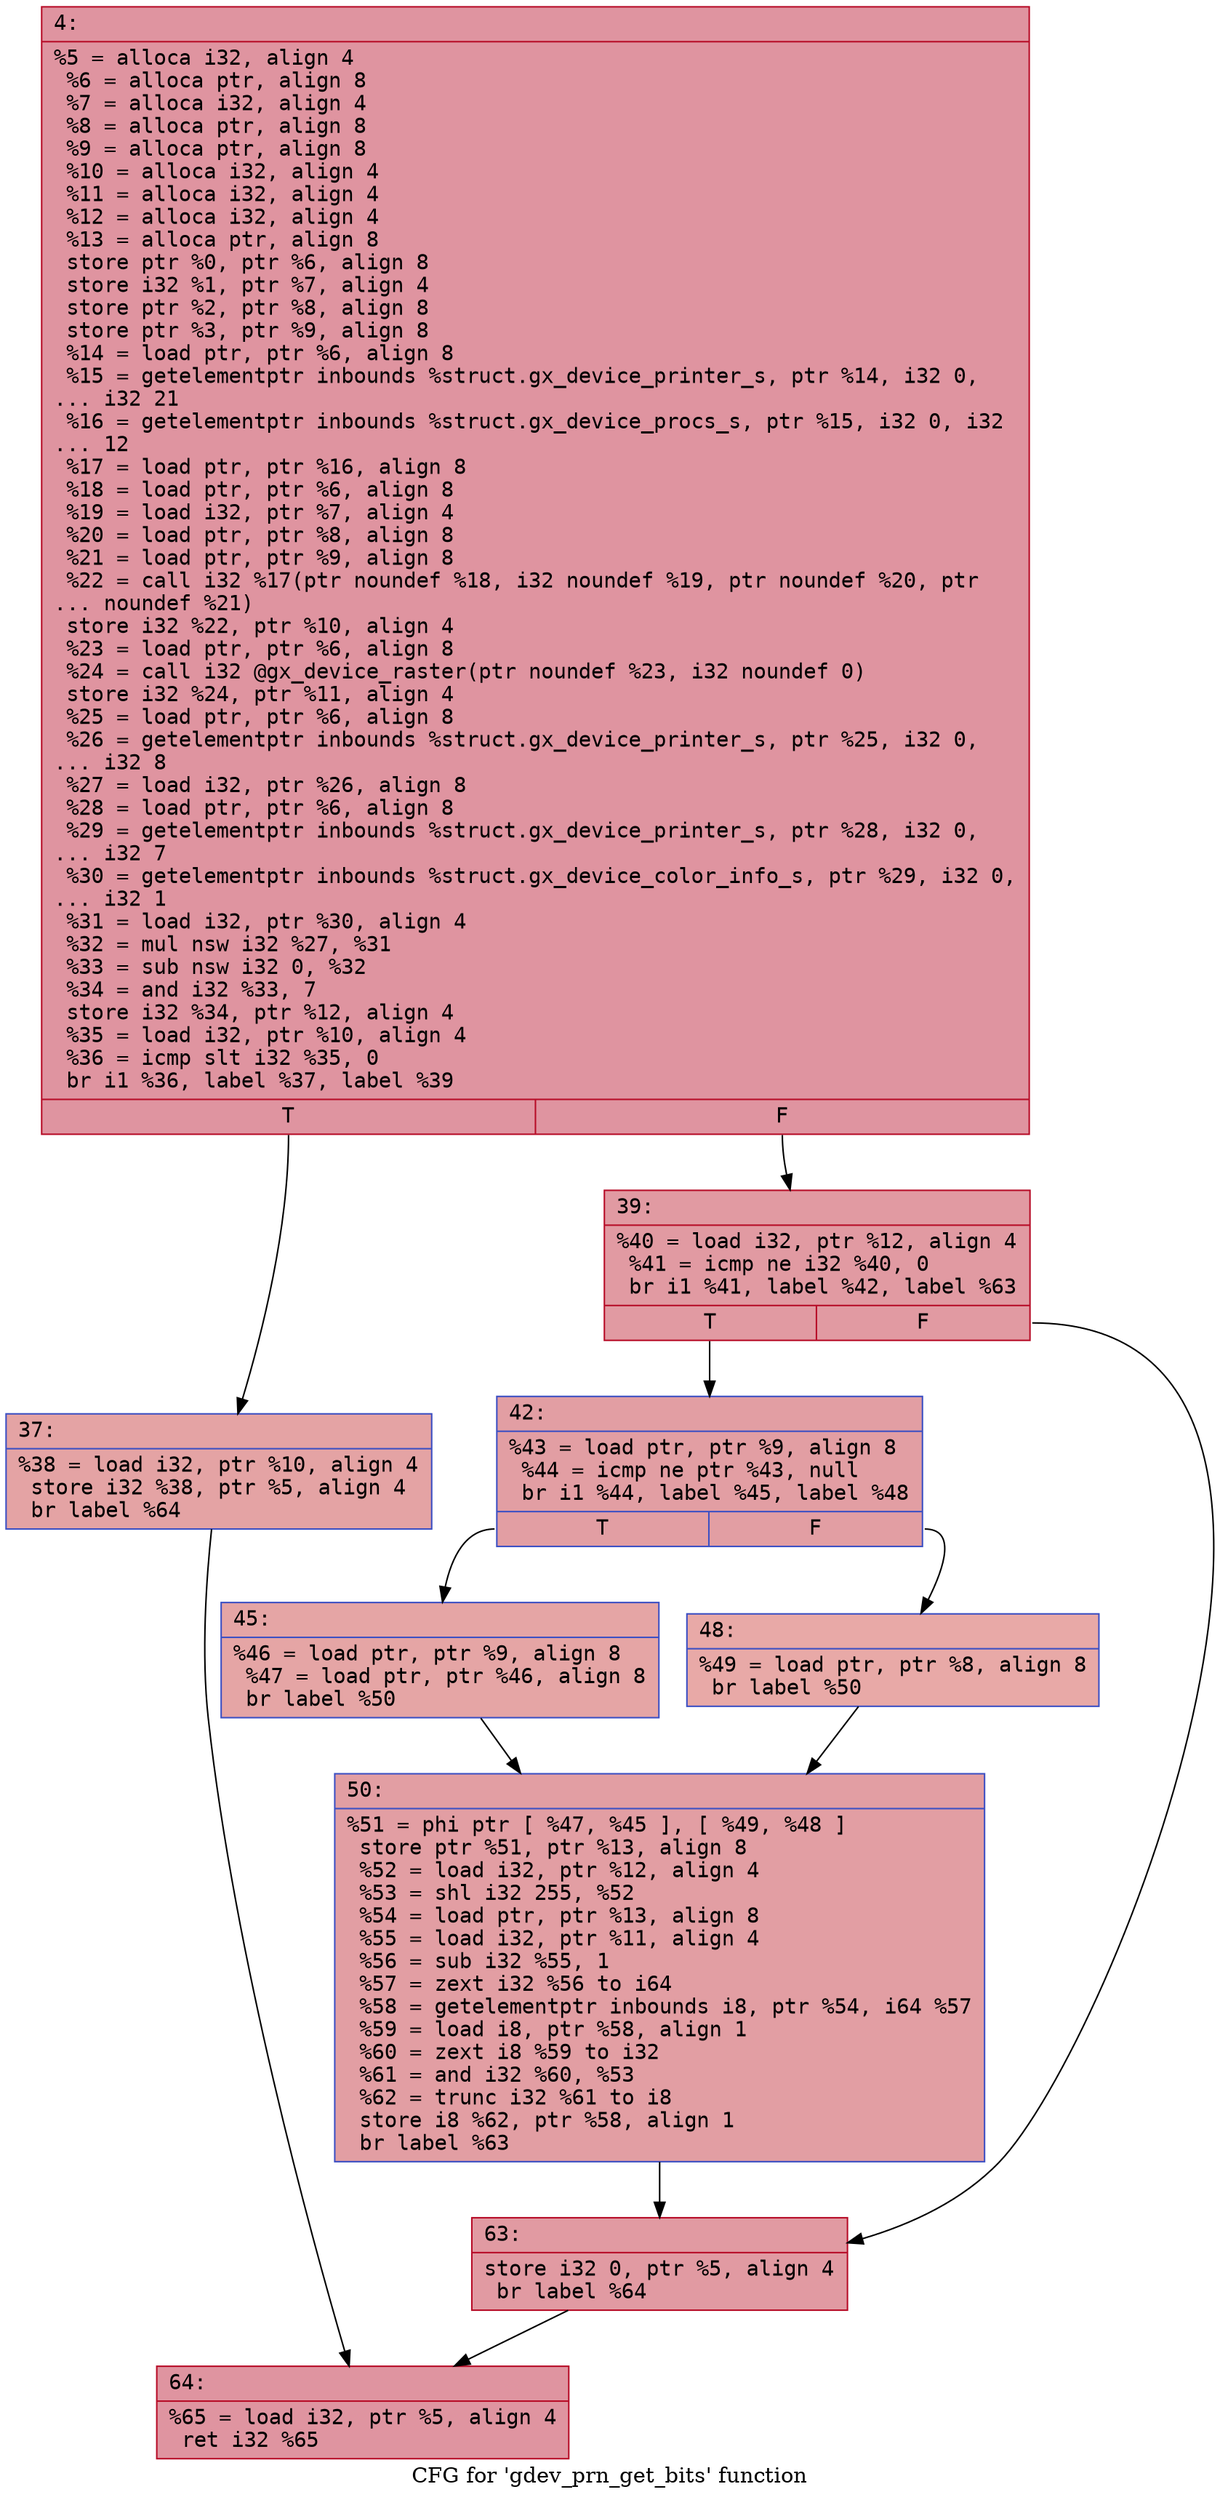 digraph "CFG for 'gdev_prn_get_bits' function" {
	label="CFG for 'gdev_prn_get_bits' function";

	Node0x600001403a20 [shape=record,color="#b70d28ff", style=filled, fillcolor="#b70d2870" fontname="Courier",label="{4:\l|  %5 = alloca i32, align 4\l  %6 = alloca ptr, align 8\l  %7 = alloca i32, align 4\l  %8 = alloca ptr, align 8\l  %9 = alloca ptr, align 8\l  %10 = alloca i32, align 4\l  %11 = alloca i32, align 4\l  %12 = alloca i32, align 4\l  %13 = alloca ptr, align 8\l  store ptr %0, ptr %6, align 8\l  store i32 %1, ptr %7, align 4\l  store ptr %2, ptr %8, align 8\l  store ptr %3, ptr %9, align 8\l  %14 = load ptr, ptr %6, align 8\l  %15 = getelementptr inbounds %struct.gx_device_printer_s, ptr %14, i32 0,\l... i32 21\l  %16 = getelementptr inbounds %struct.gx_device_procs_s, ptr %15, i32 0, i32\l... 12\l  %17 = load ptr, ptr %16, align 8\l  %18 = load ptr, ptr %6, align 8\l  %19 = load i32, ptr %7, align 4\l  %20 = load ptr, ptr %8, align 8\l  %21 = load ptr, ptr %9, align 8\l  %22 = call i32 %17(ptr noundef %18, i32 noundef %19, ptr noundef %20, ptr\l... noundef %21)\l  store i32 %22, ptr %10, align 4\l  %23 = load ptr, ptr %6, align 8\l  %24 = call i32 @gx_device_raster(ptr noundef %23, i32 noundef 0)\l  store i32 %24, ptr %11, align 4\l  %25 = load ptr, ptr %6, align 8\l  %26 = getelementptr inbounds %struct.gx_device_printer_s, ptr %25, i32 0,\l... i32 8\l  %27 = load i32, ptr %26, align 8\l  %28 = load ptr, ptr %6, align 8\l  %29 = getelementptr inbounds %struct.gx_device_printer_s, ptr %28, i32 0,\l... i32 7\l  %30 = getelementptr inbounds %struct.gx_device_color_info_s, ptr %29, i32 0,\l... i32 1\l  %31 = load i32, ptr %30, align 4\l  %32 = mul nsw i32 %27, %31\l  %33 = sub nsw i32 0, %32\l  %34 = and i32 %33, 7\l  store i32 %34, ptr %12, align 4\l  %35 = load i32, ptr %10, align 4\l  %36 = icmp slt i32 %35, 0\l  br i1 %36, label %37, label %39\l|{<s0>T|<s1>F}}"];
	Node0x600001403a20:s0 -> Node0x600001403a70[tooltip="4 -> 37\nProbability 37.50%" ];
	Node0x600001403a20:s1 -> Node0x600001403ac0[tooltip="4 -> 39\nProbability 62.50%" ];
	Node0x600001403a70 [shape=record,color="#3d50c3ff", style=filled, fillcolor="#c32e3170" fontname="Courier",label="{37:\l|  %38 = load i32, ptr %10, align 4\l  store i32 %38, ptr %5, align 4\l  br label %64\l}"];
	Node0x600001403a70 -> Node0x600001403ca0[tooltip="37 -> 64\nProbability 100.00%" ];
	Node0x600001403ac0 [shape=record,color="#b70d28ff", style=filled, fillcolor="#bb1b2c70" fontname="Courier",label="{39:\l|  %40 = load i32, ptr %12, align 4\l  %41 = icmp ne i32 %40, 0\l  br i1 %41, label %42, label %63\l|{<s0>T|<s1>F}}"];
	Node0x600001403ac0:s0 -> Node0x600001403b10[tooltip="39 -> 42\nProbability 62.50%" ];
	Node0x600001403ac0:s1 -> Node0x600001403c50[tooltip="39 -> 63\nProbability 37.50%" ];
	Node0x600001403b10 [shape=record,color="#3d50c3ff", style=filled, fillcolor="#be242e70" fontname="Courier",label="{42:\l|  %43 = load ptr, ptr %9, align 8\l  %44 = icmp ne ptr %43, null\l  br i1 %44, label %45, label %48\l|{<s0>T|<s1>F}}"];
	Node0x600001403b10:s0 -> Node0x600001403b60[tooltip="42 -> 45\nProbability 62.50%" ];
	Node0x600001403b10:s1 -> Node0x600001403bb0[tooltip="42 -> 48\nProbability 37.50%" ];
	Node0x600001403b60 [shape=record,color="#3d50c3ff", style=filled, fillcolor="#c5333470" fontname="Courier",label="{45:\l|  %46 = load ptr, ptr %9, align 8\l  %47 = load ptr, ptr %46, align 8\l  br label %50\l}"];
	Node0x600001403b60 -> Node0x600001403c00[tooltip="45 -> 50\nProbability 100.00%" ];
	Node0x600001403bb0 [shape=record,color="#3d50c3ff", style=filled, fillcolor="#ca3b3770" fontname="Courier",label="{48:\l|  %49 = load ptr, ptr %8, align 8\l  br label %50\l}"];
	Node0x600001403bb0 -> Node0x600001403c00[tooltip="48 -> 50\nProbability 100.00%" ];
	Node0x600001403c00 [shape=record,color="#3d50c3ff", style=filled, fillcolor="#be242e70" fontname="Courier",label="{50:\l|  %51 = phi ptr [ %47, %45 ], [ %49, %48 ]\l  store ptr %51, ptr %13, align 8\l  %52 = load i32, ptr %12, align 4\l  %53 = shl i32 255, %52\l  %54 = load ptr, ptr %13, align 8\l  %55 = load i32, ptr %11, align 4\l  %56 = sub i32 %55, 1\l  %57 = zext i32 %56 to i64\l  %58 = getelementptr inbounds i8, ptr %54, i64 %57\l  %59 = load i8, ptr %58, align 1\l  %60 = zext i8 %59 to i32\l  %61 = and i32 %60, %53\l  %62 = trunc i32 %61 to i8\l  store i8 %62, ptr %58, align 1\l  br label %63\l}"];
	Node0x600001403c00 -> Node0x600001403c50[tooltip="50 -> 63\nProbability 100.00%" ];
	Node0x600001403c50 [shape=record,color="#b70d28ff", style=filled, fillcolor="#bb1b2c70" fontname="Courier",label="{63:\l|  store i32 0, ptr %5, align 4\l  br label %64\l}"];
	Node0x600001403c50 -> Node0x600001403ca0[tooltip="63 -> 64\nProbability 100.00%" ];
	Node0x600001403ca0 [shape=record,color="#b70d28ff", style=filled, fillcolor="#b70d2870" fontname="Courier",label="{64:\l|  %65 = load i32, ptr %5, align 4\l  ret i32 %65\l}"];
}
